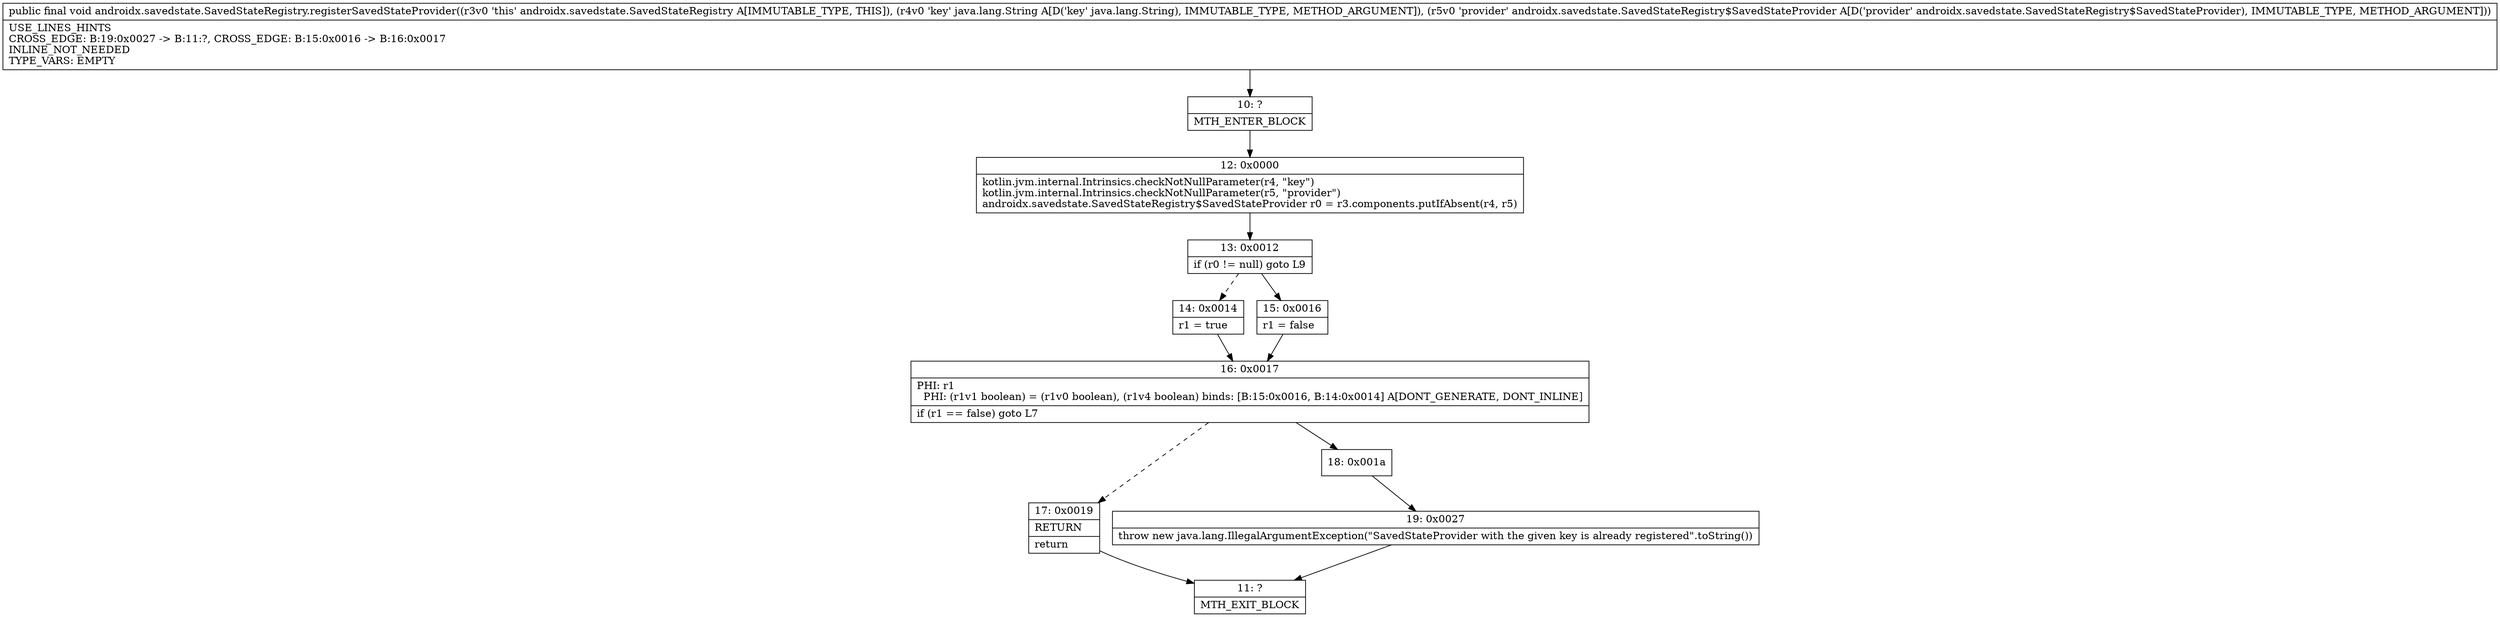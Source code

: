 digraph "CFG forandroidx.savedstate.SavedStateRegistry.registerSavedStateProvider(Ljava\/lang\/String;Landroidx\/savedstate\/SavedStateRegistry$SavedStateProvider;)V" {
Node_10 [shape=record,label="{10\:\ ?|MTH_ENTER_BLOCK\l}"];
Node_12 [shape=record,label="{12\:\ 0x0000|kotlin.jvm.internal.Intrinsics.checkNotNullParameter(r4, \"key\")\lkotlin.jvm.internal.Intrinsics.checkNotNullParameter(r5, \"provider\")\landroidx.savedstate.SavedStateRegistry$SavedStateProvider r0 = r3.components.putIfAbsent(r4, r5)\l}"];
Node_13 [shape=record,label="{13\:\ 0x0012|if (r0 != null) goto L9\l}"];
Node_14 [shape=record,label="{14\:\ 0x0014|r1 = true\l}"];
Node_16 [shape=record,label="{16\:\ 0x0017|PHI: r1 \l  PHI: (r1v1 boolean) = (r1v0 boolean), (r1v4 boolean) binds: [B:15:0x0016, B:14:0x0014] A[DONT_GENERATE, DONT_INLINE]\l|if (r1 == false) goto L7\l}"];
Node_17 [shape=record,label="{17\:\ 0x0019|RETURN\l|return\l}"];
Node_11 [shape=record,label="{11\:\ ?|MTH_EXIT_BLOCK\l}"];
Node_18 [shape=record,label="{18\:\ 0x001a}"];
Node_19 [shape=record,label="{19\:\ 0x0027|throw new java.lang.IllegalArgumentException(\"SavedStateProvider with the given key is already registered\".toString())\l}"];
Node_15 [shape=record,label="{15\:\ 0x0016|r1 = false\l}"];
MethodNode[shape=record,label="{public final void androidx.savedstate.SavedStateRegistry.registerSavedStateProvider((r3v0 'this' androidx.savedstate.SavedStateRegistry A[IMMUTABLE_TYPE, THIS]), (r4v0 'key' java.lang.String A[D('key' java.lang.String), IMMUTABLE_TYPE, METHOD_ARGUMENT]), (r5v0 'provider' androidx.savedstate.SavedStateRegistry$SavedStateProvider A[D('provider' androidx.savedstate.SavedStateRegistry$SavedStateProvider), IMMUTABLE_TYPE, METHOD_ARGUMENT]))  | USE_LINES_HINTS\lCROSS_EDGE: B:19:0x0027 \-\> B:11:?, CROSS_EDGE: B:15:0x0016 \-\> B:16:0x0017\lINLINE_NOT_NEEDED\lTYPE_VARS: EMPTY\l}"];
MethodNode -> Node_10;Node_10 -> Node_12;
Node_12 -> Node_13;
Node_13 -> Node_14[style=dashed];
Node_13 -> Node_15;
Node_14 -> Node_16;
Node_16 -> Node_17[style=dashed];
Node_16 -> Node_18;
Node_17 -> Node_11;
Node_18 -> Node_19;
Node_19 -> Node_11;
Node_15 -> Node_16;
}

